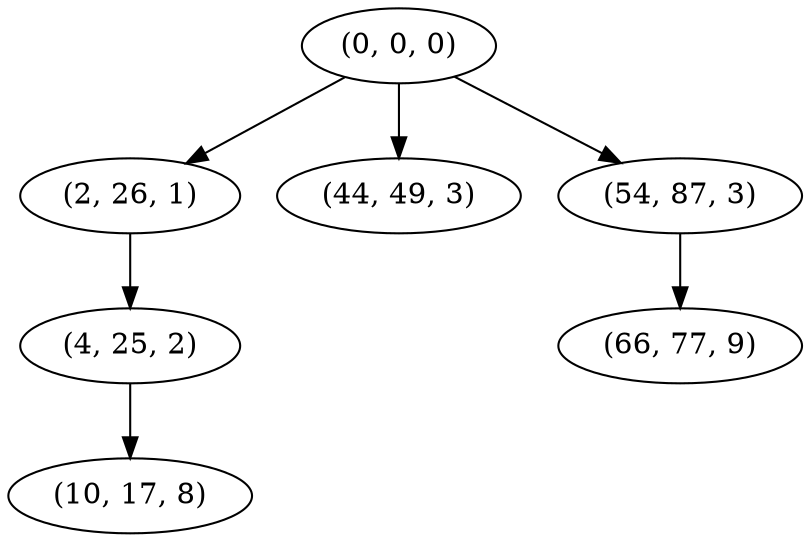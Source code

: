 digraph tree {
    "(0, 0, 0)";
    "(2, 26, 1)";
    "(4, 25, 2)";
    "(10, 17, 8)";
    "(44, 49, 3)";
    "(54, 87, 3)";
    "(66, 77, 9)";
    "(0, 0, 0)" -> "(2, 26, 1)";
    "(0, 0, 0)" -> "(44, 49, 3)";
    "(0, 0, 0)" -> "(54, 87, 3)";
    "(2, 26, 1)" -> "(4, 25, 2)";
    "(4, 25, 2)" -> "(10, 17, 8)";
    "(54, 87, 3)" -> "(66, 77, 9)";
}
